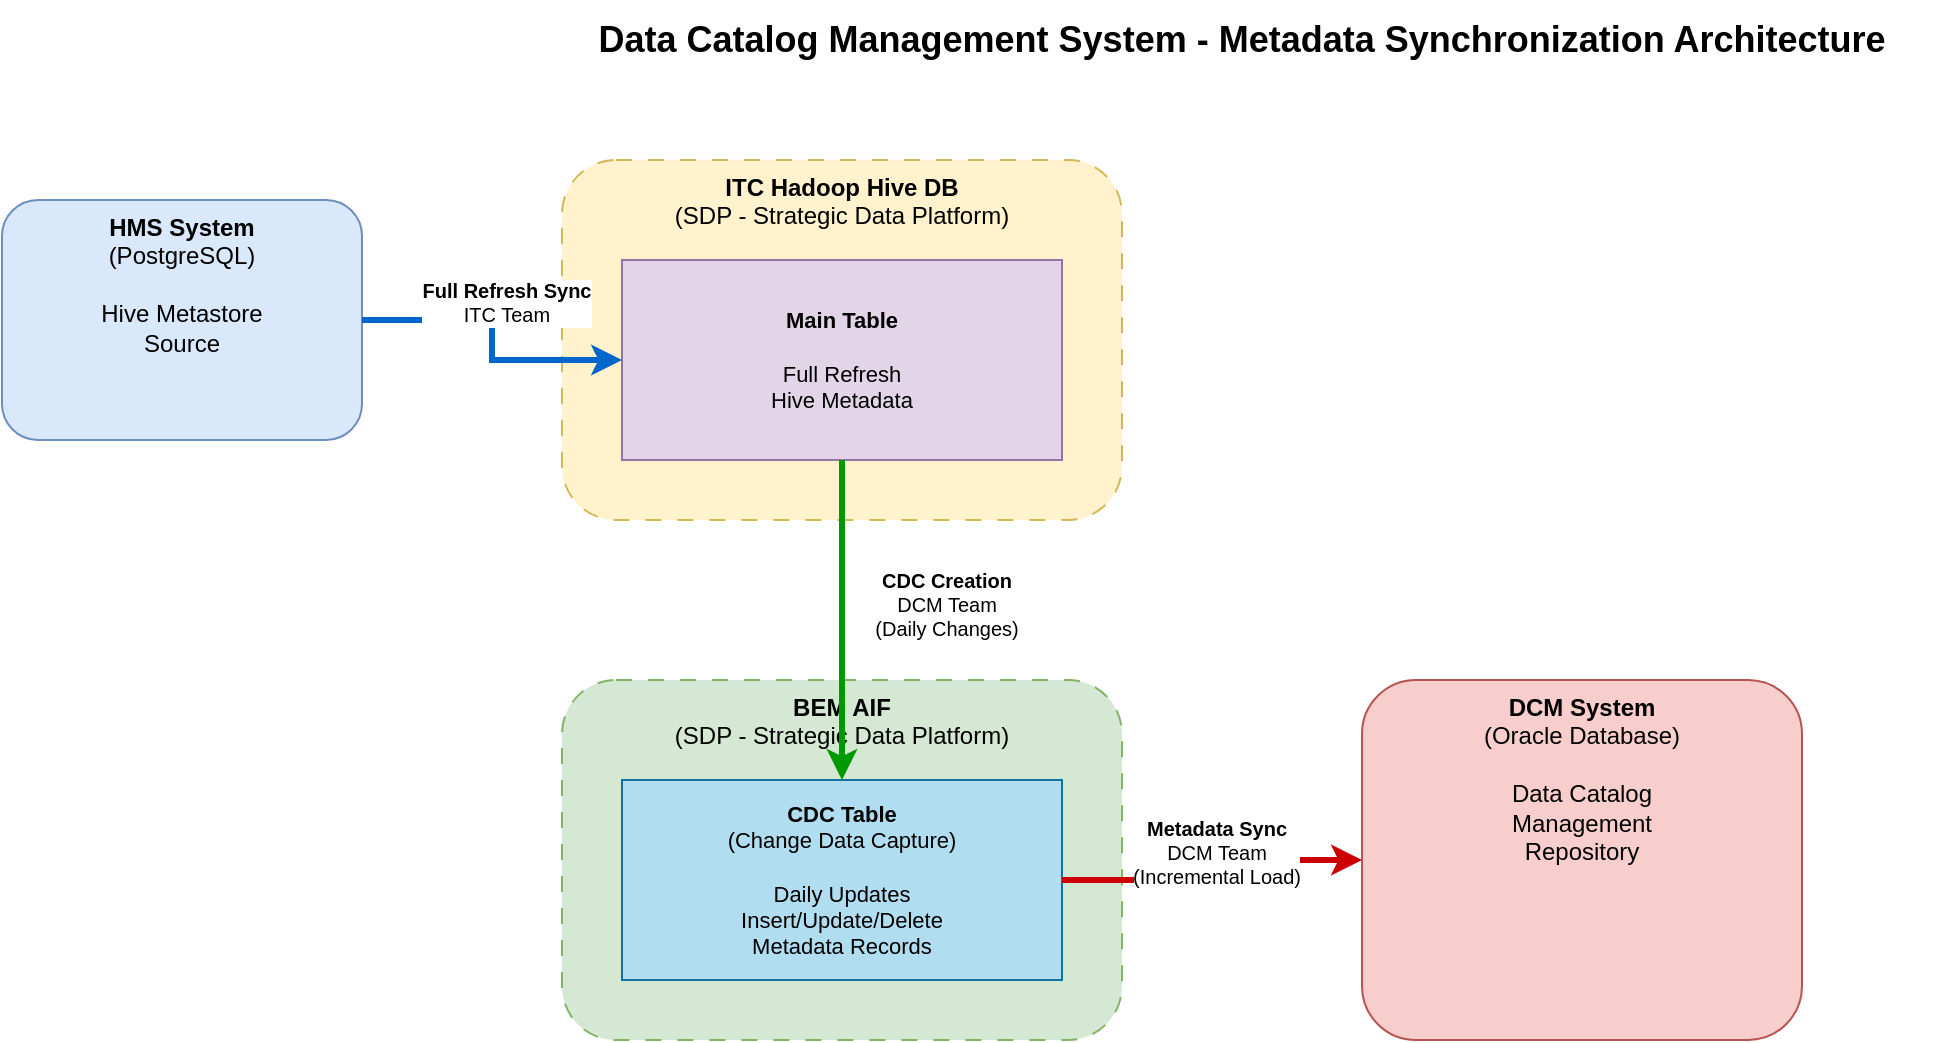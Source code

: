 <mxfile version="28.2.5">
  <diagram name="HMS to DCM Flow" id="SNuZWudJNzGsJ2TFcNVQ">
    <mxGraphModel dx="1571" dy="819" grid="1" gridSize="10" guides="1" tooltips="1" connect="1" arrows="1" fold="1" page="1" pageScale="1" pageWidth="1600" pageHeight="900" math="0" shadow="0">
      <root>
        <mxCell id="0" />
        <mxCell id="1" parent="0" />
        <mxCell id="wKu63SsGaHH9mve1o9E4-1" value="Data Catalog Management System - Metadata Synchronization Architecture" style="text;html=1;strokeColor=none;fillColor=none;align=center;verticalAlign=middle;whiteSpace=wrap;rounded=0;fontSize=18;fontStyle=1" vertex="1" parent="1">
          <mxGeometry x="730" y="290" width="700" height="40" as="geometry" />
        </mxCell>
        <mxCell id="wKu63SsGaHH9mve1o9E4-2" value="&lt;b&gt;HMS System&lt;/b&gt;&lt;br&gt;(PostgreSQL)&lt;br&gt;&lt;br&gt;Hive Metastore&lt;br&gt;Source" style="rounded=1;whiteSpace=wrap;html=1;fillColor=#dae8fc;strokeColor=#6c8ebf;fontSize=12;verticalAlign=top;" vertex="1" parent="1">
          <mxGeometry x="460" y="390" width="180" height="120" as="geometry" />
        </mxCell>
        <mxCell id="wKu63SsGaHH9mve1o9E4-3" value="&lt;b&gt;ITC Hadoop Hive DB&lt;/b&gt;&lt;br&gt;(SDP - Strategic Data Platform)" style="rounded=1;whiteSpace=wrap;html=1;fillColor=#fff2cc;strokeColor=#d6b656;fontSize=12;verticalAlign=top;dashed=1;dashPattern=8 8;" vertex="1" parent="1">
          <mxGeometry x="740" y="370" width="280" height="180" as="geometry" />
        </mxCell>
        <mxCell id="wKu63SsGaHH9mve1o9E4-4" value="&lt;b&gt;Main Table&lt;/b&gt;&lt;br&gt;&lt;br&gt;Full Refresh&lt;br&gt;Hive Metadata" style="rounded=0;whiteSpace=wrap;html=1;fillColor=#e1d5e7;strokeColor=#9673a6;fontSize=11;" vertex="1" parent="1">
          <mxGeometry x="770" y="420" width="220" height="100" as="geometry" />
        </mxCell>
        <mxCell id="wKu63SsGaHH9mve1o9E4-5" value="&lt;b&gt;BEM AIF&lt;/b&gt;&lt;br&gt;(SDP - Strategic Data Platform)" style="rounded=1;whiteSpace=wrap;html=1;fillColor=#d5e8d4;strokeColor=#82b366;fontSize=12;verticalAlign=top;dashed=1;dashPattern=8 8;" vertex="1" parent="1">
          <mxGeometry x="740" y="630" width="280" height="180" as="geometry" />
        </mxCell>
        <mxCell id="wKu63SsGaHH9mve1o9E4-6" value="&lt;b&gt;CDC Table&lt;/b&gt;&lt;br&gt;(Change Data Capture)&lt;br&gt;&lt;br&gt;Daily Updates&lt;br&gt;Insert/Update/Delete&lt;br&gt;Metadata Records" style="rounded=0;whiteSpace=wrap;html=1;fillColor=#b1ddf0;strokeColor=#10739e;fontSize=11;" vertex="1" parent="1">
          <mxGeometry x="770" y="680" width="220" height="100" as="geometry" />
        </mxCell>
        <mxCell id="wKu63SsGaHH9mve1o9E4-7" value="&lt;b&gt;DCM System&lt;/b&gt;&lt;br&gt;(Oracle Database)&lt;br&gt;&lt;br&gt;Data Catalog&lt;br&gt;Management&lt;br&gt;Repository" style="rounded=1;whiteSpace=wrap;html=1;fillColor=#f8cecc;strokeColor=#b85450;fontSize=12;verticalAlign=top;" vertex="1" parent="1">
          <mxGeometry x="1140" y="630" width="220" height="180" as="geometry" />
        </mxCell>
        <mxCell id="wKu63SsGaHH9mve1o9E4-8" value="" style="edgeStyle=orthogonalEdgeStyle;rounded=0;orthogonalLoop=1;jettySize=auto;html=1;strokeWidth=3;strokeColor=#0066CC;exitX=1;exitY=0.5;exitDx=0;exitDy=0;entryX=0;entryY=0.5;entryDx=0;entryDy=0;" edge="1" parent="1" source="wKu63SsGaHH9mve1o9E4-2" target="wKu63SsGaHH9mve1o9E4-4">
          <mxGeometry relative="1" as="geometry" />
        </mxCell>
        <mxCell id="wKu63SsGaHH9mve1o9E4-9" value="&lt;b&gt;Full Refresh Sync&lt;/b&gt;&lt;br&gt;ITC Team" style="edgeLabel;html=1;align=center;verticalAlign=middle;resizable=0;points=[];fontSize=10;backgroundColor=#ffffff;" vertex="1" connectable="0" parent="wKu63SsGaHH9mve1o9E4-8">
          <mxGeometry x="-0.1" y="2" relative="1" as="geometry">
            <mxPoint x="5" y="-12" as="offset" />
          </mxGeometry>
        </mxCell>
        <mxCell id="wKu63SsGaHH9mve1o9E4-10" value="" style="edgeStyle=orthogonalEdgeStyle;rounded=0;orthogonalLoop=1;jettySize=auto;html=1;strokeWidth=3;strokeColor=#009900;exitX=0.5;exitY=1;exitDx=0;exitDy=0;entryX=0.5;entryY=0;entryDx=0;entryDy=0;" edge="1" parent="1" source="wKu63SsGaHH9mve1o9E4-4" target="wKu63SsGaHH9mve1o9E4-6">
          <mxGeometry relative="1" as="geometry" />
        </mxCell>
        <mxCell id="wKu63SsGaHH9mve1o9E4-11" value="&lt;b&gt;CDC Creation&lt;/b&gt;&lt;br&gt;DCM Team&lt;br&gt;(Daily Changes)" style="edgeLabel;html=1;align=center;verticalAlign=middle;resizable=0;points=[];fontSize=10;backgroundColor=#ffffff;" vertex="1" connectable="0" parent="wKu63SsGaHH9mve1o9E4-10">
          <mxGeometry x="-0.1" y="2" relative="1" as="geometry">
            <mxPoint x="50" as="offset" />
          </mxGeometry>
        </mxCell>
        <mxCell id="wKu63SsGaHH9mve1o9E4-12" value="" style="edgeStyle=orthogonalEdgeStyle;rounded=0;orthogonalLoop=1;jettySize=auto;html=1;strokeWidth=3;strokeColor=#CC0000;exitX=1;exitY=0.5;exitDx=0;exitDy=0;entryX=0;entryY=0.5;entryDx=0;entryDy=0;" edge="1" parent="1" source="wKu63SsGaHH9mve1o9E4-6" target="wKu63SsGaHH9mve1o9E4-7">
          <mxGeometry relative="1" as="geometry" />
        </mxCell>
        <mxCell id="wKu63SsGaHH9mve1o9E4-13" value="&lt;b&gt;Metadata Sync&lt;/b&gt;&lt;br&gt;DCM Team&lt;br&gt;(Incremental Load)" style="edgeLabel;html=1;align=center;verticalAlign=middle;resizable=0;points=[];fontSize=10;backgroundColor=#ffffff;" vertex="1" connectable="0" parent="wKu63SsGaHH9mve1o9E4-12">
          <mxGeometry x="-0.1" y="2" relative="1" as="geometry">
            <mxPoint x="5" y="-12" as="offset" />
          </mxGeometry>
        </mxCell>
      </root>
    </mxGraphModel>
  </diagram>
</mxfile>
